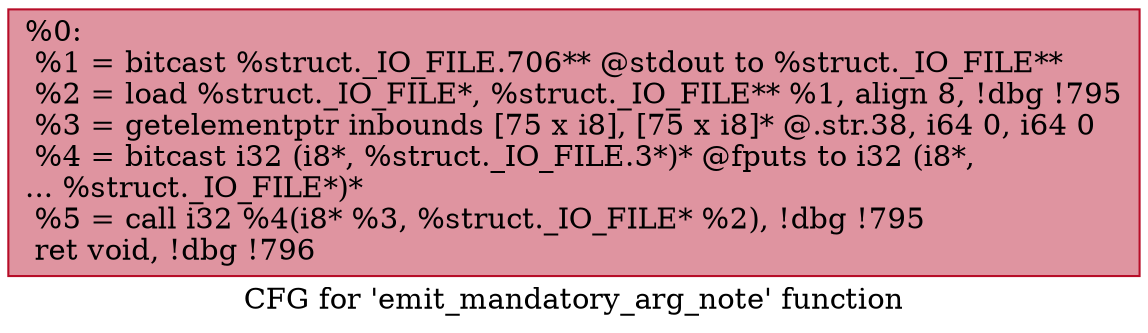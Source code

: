 digraph "CFG for 'emit_mandatory_arg_note' function" {
	label="CFG for 'emit_mandatory_arg_note' function";

	Node0x20d1db0 [shape=record,color="#b70d28ff", style=filled, fillcolor="#b70d2870",label="{%0:\l  %1 = bitcast %struct._IO_FILE.706** @stdout to %struct._IO_FILE**\l  %2 = load %struct._IO_FILE*, %struct._IO_FILE** %1, align 8, !dbg !795\l  %3 = getelementptr inbounds [75 x i8], [75 x i8]* @.str.38, i64 0, i64 0\l  %4 = bitcast i32 (i8*, %struct._IO_FILE.3*)* @fputs to i32 (i8*,\l... %struct._IO_FILE*)*\l  %5 = call i32 %4(i8* %3, %struct._IO_FILE* %2), !dbg !795\l  ret void, !dbg !796\l}"];
}
